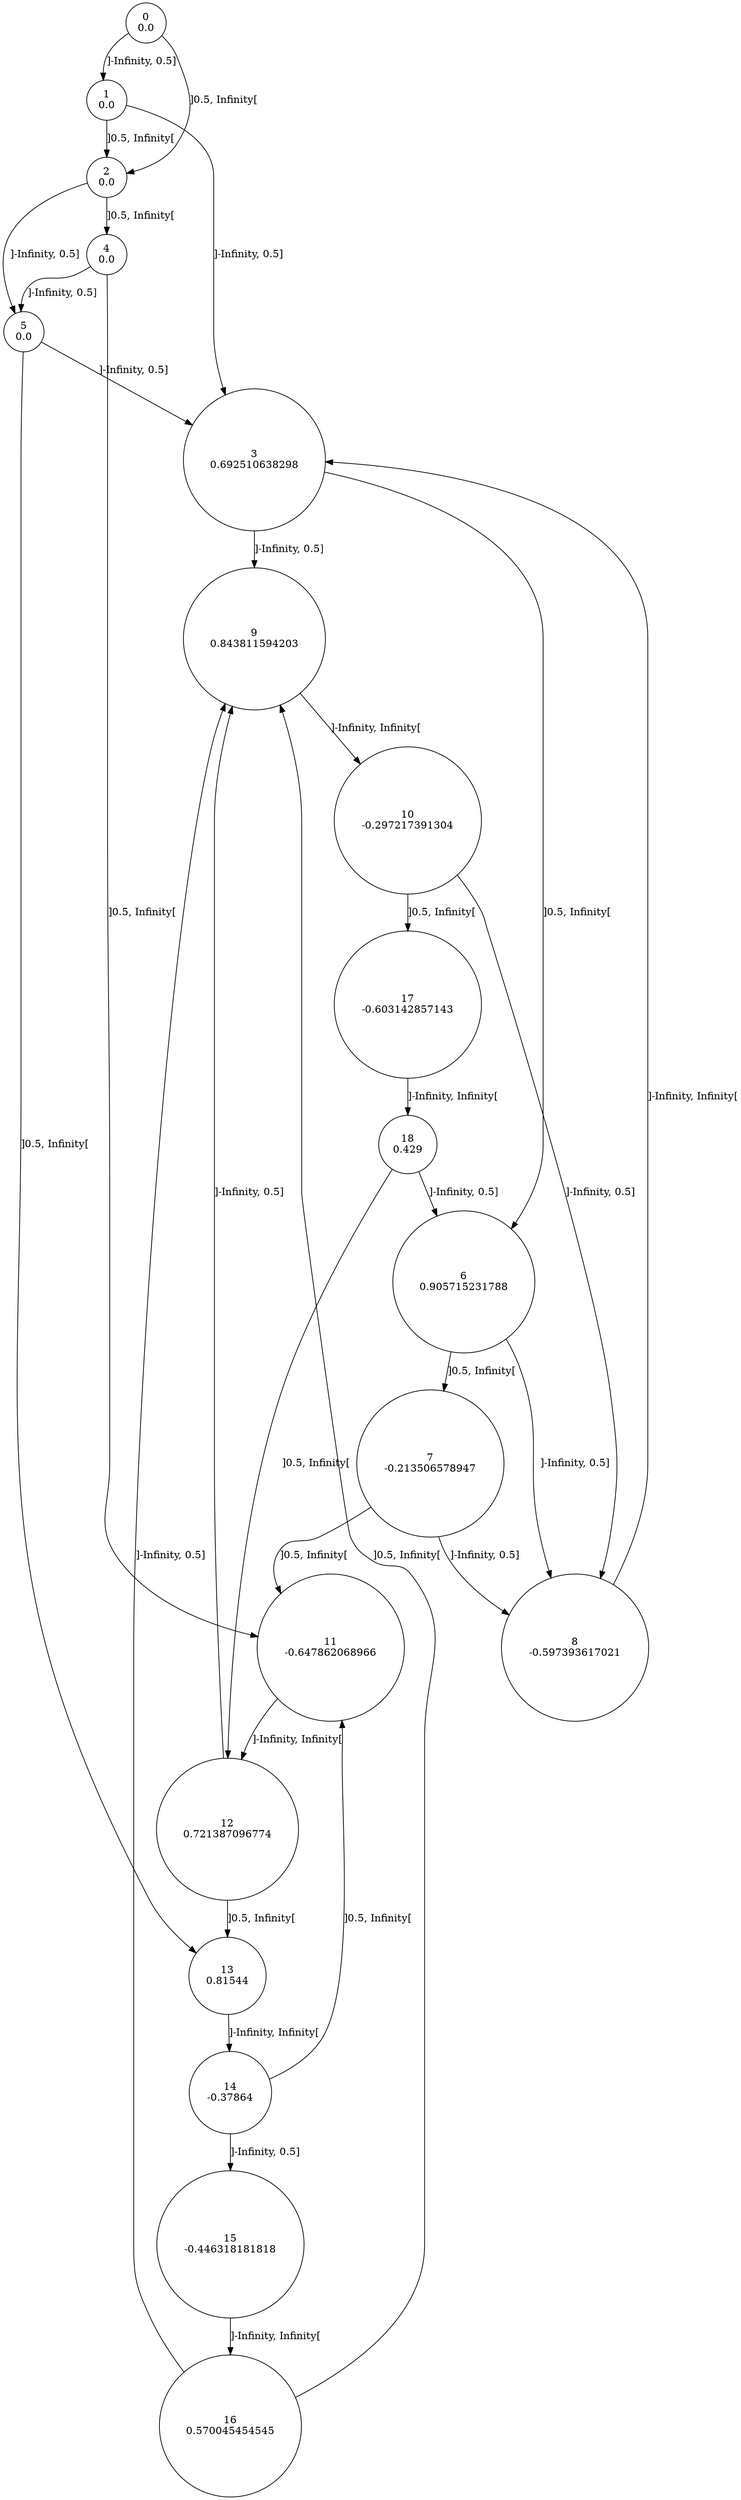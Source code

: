 digraph a {
0 [shape=circle, label="0\n0.0"];
	0 -> 1 [label="]-Infinity, 0.5]"];
	0 -> 2 [label="]0.5, Infinity["];
1 [shape=circle, label="1\n0.0"];
	1 -> 3 [label="]-Infinity, 0.5]"];
	1 -> 2 [label="]0.5, Infinity["];
2 [shape=circle, label="2\n0.0"];
	2 -> 5 [label="]-Infinity, 0.5]"];
	2 -> 4 [label="]0.5, Infinity["];
3 [shape=circle, label="3\n0.692510638298"];
	3 -> 9 [label="]-Infinity, 0.5]"];
	3 -> 6 [label="]0.5, Infinity["];
4 [shape=circle, label="4\n0.0"];
	4 -> 5 [label="]-Infinity, 0.5]"];
	4 -> 11 [label="]0.5, Infinity["];
5 [shape=circle, label="5\n0.0"];
	5 -> 3 [label="]-Infinity, 0.5]"];
	5 -> 13 [label="]0.5, Infinity["];
6 [shape=circle, label="6\n0.905715231788"];
	6 -> 8 [label="]-Infinity, 0.5]"];
	6 -> 7 [label="]0.5, Infinity["];
7 [shape=circle, label="7\n-0.213506578947"];
	7 -> 8 [label="]-Infinity, 0.5]"];
	7 -> 11 [label="]0.5, Infinity["];
8 [shape=circle, label="8\n-0.597393617021"];
	8 -> 3 [label="]-Infinity, Infinity["];
9 [shape=circle, label="9\n0.843811594203"];
	9 -> 10 [label="]-Infinity, Infinity["];
10 [shape=circle, label="10\n-0.297217391304"];
	10 -> 8 [label="]-Infinity, 0.5]"];
	10 -> 17 [label="]0.5, Infinity["];
11 [shape=circle, label="11\n-0.647862068966"];
	11 -> 12 [label="]-Infinity, Infinity["];
12 [shape=circle, label="12\n0.721387096774"];
	12 -> 9 [label="]-Infinity, 0.5]"];
	12 -> 13 [label="]0.5, Infinity["];
13 [shape=circle, label="13\n0.81544"];
	13 -> 14 [label="]-Infinity, Infinity["];
14 [shape=circle, label="14\n-0.37864"];
	14 -> 15 [label="]-Infinity, 0.5]"];
	14 -> 11 [label="]0.5, Infinity["];
15 [shape=circle, label="15\n-0.446318181818"];
	15 -> 16 [label="]-Infinity, Infinity["];
16 [shape=circle, label="16\n0.570045454545"];
	16 -> 9 [label="]-Infinity, 0.5]"];
	16 -> 9 [label="]0.5, Infinity["];
17 [shape=circle, label="17\n-0.603142857143"];
	17 -> 18 [label="]-Infinity, Infinity["];
18 [shape=circle, label="18\n0.429"];
	18 -> 6 [label="]-Infinity, 0.5]"];
	18 -> 12 [label="]0.5, Infinity["];
}